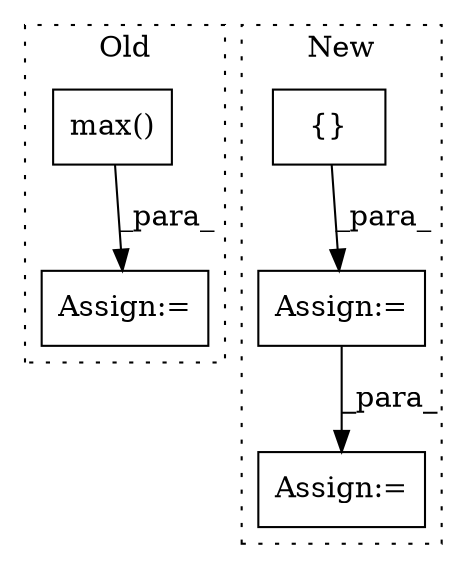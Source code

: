 digraph G {
subgraph cluster0 {
1 [label="max()" a="75" s="4381,4398" l="10,15" shape="box"];
5 [label="Assign:=" a="68" s="4378" l="3" shape="box"];
label = "Old";
style="dotted";
}
subgraph cluster1 {
2 [label="{}" a="95" s="5147,5180" l="1,1" shape="box"];
3 [label="Assign:=" a="68" s="5144" l="3" shape="box"];
4 [label="Assign:=" a="68" s="5280" l="3" shape="box"];
label = "New";
style="dotted";
}
1 -> 5 [label="_para_"];
2 -> 3 [label="_para_"];
3 -> 4 [label="_para_"];
}
